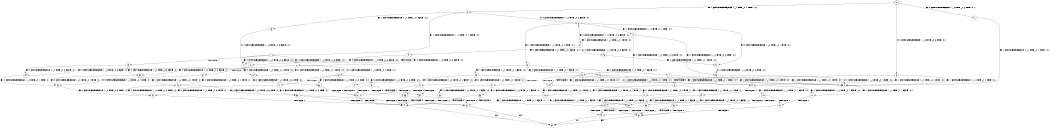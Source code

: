 digraph BCG {
size = "7, 10.5";
center = TRUE;
node [shape = circle];
0 [peripheries = 2];
0 -> 1 [label = "EX !0 !ATOMIC_EXCH_BRANCH (1, +0, TRUE, +0, 3, TRUE) !:0:1:"];
0 -> 2 [label = "EX !1 !ATOMIC_EXCH_BRANCH (1, +1, TRUE, +0, 1, TRUE) !:0:1:"];
0 -> 3 [label = "EX !0 !ATOMIC_EXCH_BRANCH (1, +0, TRUE, +0, 3, TRUE) !:0:1:"];
1 -> 4 [label = "EX !1 !ATOMIC_EXCH_BRANCH (1, +1, TRUE, +0, 1, TRUE) !:0:1:"];
2 -> 5 [label = "EX !1 !ATOMIC_EXCH_BRANCH (1, +1, TRUE, +0, 1, FALSE) !:0:1:"];
2 -> 6 [label = "EX !0 !ATOMIC_EXCH_BRANCH (1, +0, TRUE, +0, 3, FALSE) !:0:1:"];
2 -> 7 [label = "EX !1 !ATOMIC_EXCH_BRANCH (1, +1, TRUE, +0, 1, FALSE) !:0:1:"];
3 -> 4 [label = "EX !1 !ATOMIC_EXCH_BRANCH (1, +1, TRUE, +0, 1, TRUE) !:0:1:"];
3 -> 8 [label = "TERMINATE !0"];
3 -> 9 [label = "EX !1 !ATOMIC_EXCH_BRANCH (1, +1, TRUE, +0, 1, TRUE) !:0:1:"];
4 -> 10 [label = "EX !1 !ATOMIC_EXCH_BRANCH (1, +1, TRUE, +0, 1, FALSE) !:0:1:"];
5 -> 11 [label = "EX !0 !ATOMIC_EXCH_BRANCH (1, +0, TRUE, +0, 3, FALSE) !:0:1:"];
6 -> 12 [label = "EX !0 !ATOMIC_EXCH_BRANCH (1, +0, TRUE, +0, 1, TRUE) !:0:1:"];
6 -> 13 [label = "EX !1 !ATOMIC_EXCH_BRANCH (1, +1, TRUE, +0, 1, TRUE) !:0:1:"];
6 -> 14 [label = "EX !0 !ATOMIC_EXCH_BRANCH (1, +0, TRUE, +0, 1, TRUE) !:0:1:"];
7 -> 11 [label = "EX !0 !ATOMIC_EXCH_BRANCH (1, +0, TRUE, +0, 3, FALSE) !:0:1:"];
7 -> 15 [label = "TERMINATE !1"];
7 -> 16 [label = "EX !0 !ATOMIC_EXCH_BRANCH (1, +0, TRUE, +0, 3, FALSE) !:0:1:"];
8 -> 17 [label = "EX !1 !ATOMIC_EXCH_BRANCH (1, +1, TRUE, +0, 1, TRUE) !:1:"];
8 -> 18 [label = "EX !1 !ATOMIC_EXCH_BRANCH (1, +1, TRUE, +0, 1, TRUE) !:1:"];
9 -> 10 [label = "EX !1 !ATOMIC_EXCH_BRANCH (1, +1, TRUE, +0, 1, FALSE) !:0:1:"];
9 -> 19 [label = "TERMINATE !0"];
9 -> 20 [label = "EX !1 !ATOMIC_EXCH_BRANCH (1, +1, TRUE, +0, 1, FALSE) !:0:1:"];
10 -> 21 [label = "TERMINATE !0"];
11 -> 22 [label = "EX !0 !ATOMIC_EXCH_BRANCH (1, +0, TRUE, +0, 1, TRUE) !:0:1:"];
12 -> 23 [label = "EX !0 !ATOMIC_EXCH_BRANCH (1, +0, TRUE, +0, 3, TRUE) !:0:1:"];
13 -> 24 [label = "EX !0 !ATOMIC_EXCH_BRANCH (1, +0, TRUE, +0, 1, FALSE) !:0:1:"];
13 -> 25 [label = "EX !1 !ATOMIC_EXCH_BRANCH (1, +1, TRUE, +0, 1, FALSE) !:0:1:"];
13 -> 26 [label = "EX !0 !ATOMIC_EXCH_BRANCH (1, +0, TRUE, +0, 1, FALSE) !:0:1:"];
14 -> 23 [label = "EX !0 !ATOMIC_EXCH_BRANCH (1, +0, TRUE, +0, 3, TRUE) !:0:1:"];
14 -> 27 [label = "EX !1 !ATOMIC_EXCH_BRANCH (1, +1, TRUE, +0, 1, TRUE) !:0:1:"];
14 -> 28 [label = "EX !0 !ATOMIC_EXCH_BRANCH (1, +0, TRUE, +0, 3, TRUE) !:0:1:"];
15 -> 29 [label = "EX !0 !ATOMIC_EXCH_BRANCH (1, +0, TRUE, +0, 3, FALSE) !:0:"];
15 -> 30 [label = "EX !0 !ATOMIC_EXCH_BRANCH (1, +0, TRUE, +0, 3, FALSE) !:0:"];
16 -> 22 [label = "EX !0 !ATOMIC_EXCH_BRANCH (1, +0, TRUE, +0, 1, TRUE) !:0:1:"];
16 -> 31 [label = "TERMINATE !1"];
16 -> 32 [label = "EX !0 !ATOMIC_EXCH_BRANCH (1, +0, TRUE, +0, 1, TRUE) !:0:1:"];
17 -> 33 [label = "EX !1 !ATOMIC_EXCH_BRANCH (1, +1, TRUE, +0, 1, FALSE) !:1:"];
18 -> 33 [label = "EX !1 !ATOMIC_EXCH_BRANCH (1, +1, TRUE, +0, 1, FALSE) !:1:"];
18 -> 34 [label = "EX !1 !ATOMIC_EXCH_BRANCH (1, +1, TRUE, +0, 1, FALSE) !:1:"];
19 -> 33 [label = "EX !1 !ATOMIC_EXCH_BRANCH (1, +1, TRUE, +0, 1, FALSE) !:1:"];
19 -> 34 [label = "EX !1 !ATOMIC_EXCH_BRANCH (1, +1, TRUE, +0, 1, FALSE) !:1:"];
20 -> 21 [label = "TERMINATE !0"];
20 -> 35 [label = "TERMINATE !1"];
20 -> 36 [label = "TERMINATE !0"];
21 -> 37 [label = "TERMINATE !1"];
22 -> 38 [label = "EX !0 !ATOMIC_EXCH_BRANCH (1, +0, TRUE, +0, 3, TRUE) !:0:1:"];
23 -> 4 [label = "EX !1 !ATOMIC_EXCH_BRANCH (1, +1, TRUE, +0, 1, TRUE) !:0:1:"];
24 -> 4 [label = "EX !1 !ATOMIC_EXCH_BRANCH (1, +1, TRUE, +0, 1, TRUE) !:0:1:"];
25 -> 39 [label = "EX !0 !ATOMIC_EXCH_BRANCH (1, +0, TRUE, +0, 1, FALSE) !:0:1:"];
25 -> 40 [label = "TERMINATE !1"];
25 -> 41 [label = "EX !0 !ATOMIC_EXCH_BRANCH (1, +0, TRUE, +0, 1, FALSE) !:0:1:"];
26 -> 4 [label = "EX !1 !ATOMIC_EXCH_BRANCH (1, +1, TRUE, +0, 1, TRUE) !:0:1:"];
26 -> 42 [label = "TERMINATE !0"];
26 -> 9 [label = "EX !1 !ATOMIC_EXCH_BRANCH (1, +1, TRUE, +0, 1, TRUE) !:0:1:"];
27 -> 43 [label = "EX !0 !ATOMIC_EXCH_BRANCH (1, +0, TRUE, +0, 3, FALSE) !:0:1:"];
27 -> 44 [label = "EX !1 !ATOMIC_EXCH_BRANCH (1, +1, TRUE, +0, 1, FALSE) !:0:1:"];
27 -> 6 [label = "EX !0 !ATOMIC_EXCH_BRANCH (1, +0, TRUE, +0, 3, FALSE) !:0:1:"];
28 -> 4 [label = "EX !1 !ATOMIC_EXCH_BRANCH (1, +1, TRUE, +0, 1, TRUE) !:0:1:"];
28 -> 42 [label = "TERMINATE !0"];
28 -> 9 [label = "EX !1 !ATOMIC_EXCH_BRANCH (1, +1, TRUE, +0, 1, TRUE) !:0:1:"];
29 -> 45 [label = "EX !0 !ATOMIC_EXCH_BRANCH (1, +0, TRUE, +0, 1, TRUE) !:0:"];
30 -> 45 [label = "EX !0 !ATOMIC_EXCH_BRANCH (1, +0, TRUE, +0, 1, TRUE) !:0:"];
30 -> 46 [label = "EX !0 !ATOMIC_EXCH_BRANCH (1, +0, TRUE, +0, 1, TRUE) !:0:"];
31 -> 45 [label = "EX !0 !ATOMIC_EXCH_BRANCH (1, +0, TRUE, +0, 1, TRUE) !:0:"];
31 -> 46 [label = "EX !0 !ATOMIC_EXCH_BRANCH (1, +0, TRUE, +0, 1, TRUE) !:0:"];
32 -> 38 [label = "EX !0 !ATOMIC_EXCH_BRANCH (1, +0, TRUE, +0, 3, TRUE) !:0:1:"];
32 -> 47 [label = "TERMINATE !1"];
32 -> 48 [label = "EX !0 !ATOMIC_EXCH_BRANCH (1, +0, TRUE, +0, 3, TRUE) !:0:1:"];
33 -> 37 [label = "TERMINATE !1"];
34 -> 37 [label = "TERMINATE !1"];
34 -> 49 [label = "TERMINATE !1"];
35 -> 37 [label = "TERMINATE !0"];
35 -> 49 [label = "TERMINATE !0"];
36 -> 37 [label = "TERMINATE !1"];
36 -> 49 [label = "TERMINATE !1"];
37 -> 50 [label = "exit"];
38 -> 51 [label = "TERMINATE !0"];
39 -> 51 [label = "TERMINATE !0"];
40 -> 52 [label = "EX !0 !ATOMIC_EXCH_BRANCH (1, +0, TRUE, +0, 1, FALSE) !:0:"];
40 -> 53 [label = "EX !0 !ATOMIC_EXCH_BRANCH (1, +0, TRUE, +0, 1, FALSE) !:0:"];
41 -> 51 [label = "TERMINATE !0"];
41 -> 54 [label = "TERMINATE !1"];
41 -> 55 [label = "TERMINATE !0"];
42 -> 17 [label = "EX !1 !ATOMIC_EXCH_BRANCH (1, +1, TRUE, +0, 1, TRUE) !:1:"];
42 -> 18 [label = "EX !1 !ATOMIC_EXCH_BRANCH (1, +1, TRUE, +0, 1, TRUE) !:1:"];
43 -> 12 [label = "EX !0 !ATOMIC_EXCH_BRANCH (1, +0, TRUE, +0, 1, TRUE) !:0:1:"];
44 -> 11 [label = "EX !0 !ATOMIC_EXCH_BRANCH (1, +0, TRUE, +0, 3, FALSE) !:0:1:"];
44 -> 56 [label = "TERMINATE !1"];
44 -> 16 [label = "EX !0 !ATOMIC_EXCH_BRANCH (1, +0, TRUE, +0, 3, FALSE) !:0:1:"];
45 -> 57 [label = "EX !0 !ATOMIC_EXCH_BRANCH (1, +0, TRUE, +0, 3, TRUE) !:0:"];
46 -> 57 [label = "EX !0 !ATOMIC_EXCH_BRANCH (1, +0, TRUE, +0, 3, TRUE) !:0:"];
46 -> 58 [label = "EX !0 !ATOMIC_EXCH_BRANCH (1, +0, TRUE, +0, 3, TRUE) !:0:"];
47 -> 57 [label = "EX !0 !ATOMIC_EXCH_BRANCH (1, +0, TRUE, +0, 3, TRUE) !:0:"];
47 -> 58 [label = "EX !0 !ATOMIC_EXCH_BRANCH (1, +0, TRUE, +0, 3, TRUE) !:0:"];
48 -> 51 [label = "TERMINATE !0"];
48 -> 54 [label = "TERMINATE !1"];
48 -> 55 [label = "TERMINATE !0"];
49 -> 50 [label = "exit"];
51 -> 59 [label = "TERMINATE !1"];
52 -> 59 [label = "TERMINATE !0"];
53 -> 59 [label = "TERMINATE !0"];
53 -> 60 [label = "TERMINATE !0"];
54 -> 59 [label = "TERMINATE !0"];
54 -> 60 [label = "TERMINATE !0"];
55 -> 59 [label = "TERMINATE !1"];
55 -> 60 [label = "TERMINATE !1"];
56 -> 29 [label = "EX !0 !ATOMIC_EXCH_BRANCH (1, +0, TRUE, +0, 3, FALSE) !:0:"];
56 -> 30 [label = "EX !0 !ATOMIC_EXCH_BRANCH (1, +0, TRUE, +0, 3, FALSE) !:0:"];
57 -> 59 [label = "TERMINATE !0"];
58 -> 59 [label = "TERMINATE !0"];
58 -> 60 [label = "TERMINATE !0"];
59 -> 50 [label = "exit"];
60 -> 50 [label = "exit"];
}
